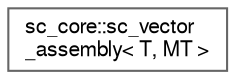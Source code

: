 digraph "Graphical Class Hierarchy"
{
 // LATEX_PDF_SIZE
  bgcolor="transparent";
  edge [fontname=FreeSans,fontsize=10,labelfontname=FreeSans,labelfontsize=10];
  node [fontname=FreeSans,fontsize=10,shape=box,height=0.2,width=0.4];
  rankdir="LR";
  Node0 [id="Node000000",label="sc_core::sc_vector\l_assembly\< T, MT \>",height=0.2,width=0.4,color="grey40", fillcolor="white", style="filled",URL="$a02389.html",tooltip=" "];
}
